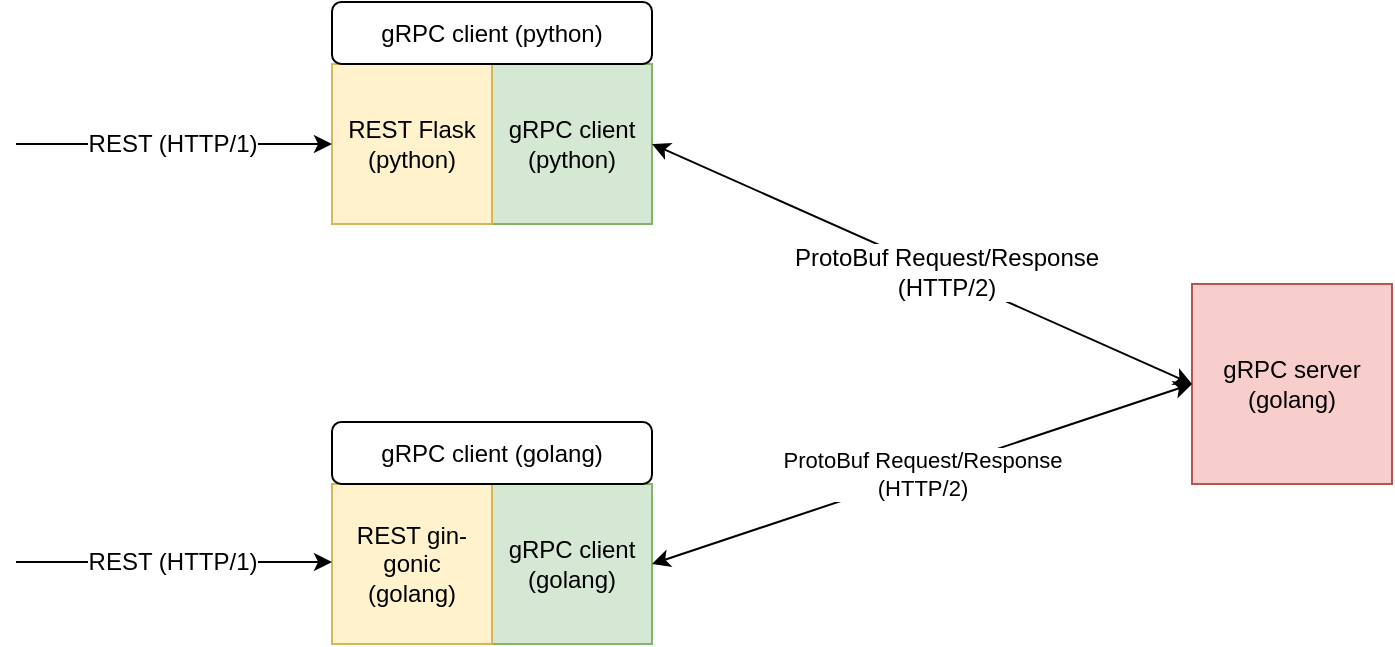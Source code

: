 <mxfile version="10.6.7" type="device"><diagram id="qqKv7yGtJXM3bPdEPlVi" name="Page-1"><mxGraphModel dx="1590" dy="984" grid="0" gridSize="10" guides="1" tooltips="1" connect="1" arrows="1" fold="1" page="1" pageScale="1" pageWidth="827" pageHeight="1169" math="0" shadow="0"><root><mxCell id="0"/><mxCell id="1" parent="0"/><mxCell id="505RdeYLmzAoighIiPrL-1" value="gRPC server&lt;br&gt;(golang)&lt;br&gt;" style="whiteSpace=wrap;html=1;aspect=fixed;fillColor=#f8cecc;strokeColor=#b85450;" parent="1" vertex="1"><mxGeometry x="624" y="360" width="100" height="100" as="geometry"/></mxCell><mxCell id="505RdeYLmzAoighIiPrL-2" value="gRPC client&lt;br&gt;(golang)&lt;br&gt;" style="whiteSpace=wrap;html=1;aspect=fixed;fillColor=#d5e8d4;strokeColor=#82b366;" parent="1" vertex="1"><mxGeometry x="274" y="460" width="80" height="80" as="geometry"/></mxCell><mxCell id="505RdeYLmzAoighIiPrL-3" value="gRPC client&lt;br&gt;(python)&lt;br&gt;" style="whiteSpace=wrap;html=1;aspect=fixed;fillColor=#d5e8d4;strokeColor=#82b366;" parent="1" vertex="1"><mxGeometry x="274" y="250" width="80" height="80" as="geometry"/></mxCell><mxCell id="505RdeYLmzAoighIiPrL-4" value="&lt;span&gt;ProtoBuf Request/Response&lt;/span&gt;&lt;br&gt;&lt;span&gt;(HTTP/2)&lt;/span&gt;&lt;br&gt;" style="endArrow=classic;startArrow=classic;html=1;entryX=0;entryY=0.5;entryDx=0;entryDy=0;exitX=1;exitY=0.5;exitDx=0;exitDy=0;" parent="1" source="505RdeYLmzAoighIiPrL-2" target="505RdeYLmzAoighIiPrL-1" edge="1"><mxGeometry width="50" height="50" relative="1" as="geometry"><mxPoint x="274" y="610" as="sourcePoint"/><mxPoint x="324" y="560" as="targetPoint"/></mxGeometry></mxCell><mxCell id="505RdeYLmzAoighIiPrL-5" value="" style="endArrow=classic;startArrow=classic;html=1;entryX=0;entryY=0.5;entryDx=0;entryDy=0;exitX=1;exitY=0.5;exitDx=0;exitDy=0;" parent="1" source="505RdeYLmzAoighIiPrL-3" target="505RdeYLmzAoighIiPrL-1" edge="1"><mxGeometry width="50" height="50" relative="1" as="geometry"><mxPoint x="364" y="510" as="sourcePoint"/><mxPoint x="604" y="430" as="targetPoint"/></mxGeometry></mxCell><mxCell id="505RdeYLmzAoighIiPrL-6" value="ProtoBuf Request/Response&lt;br&gt;(HTTP/2)&lt;br&gt;" style="text;html=1;resizable=0;points=[];align=center;verticalAlign=middle;labelBackgroundColor=#ffffff;" parent="505RdeYLmzAoighIiPrL-5" vertex="1" connectable="0"><mxGeometry x="0.079" y="2" relative="1" as="geometry"><mxPoint y="1" as="offset"/></mxGeometry></mxCell><mxCell id="0Zs69Aly-J2qOZmqHMtW-1" value="REST Flask&lt;br&gt;(python)&lt;br&gt;" style="whiteSpace=wrap;html=1;aspect=fixed;fillColor=#fff2cc;strokeColor=#d6b656;" vertex="1" parent="1"><mxGeometry x="194" y="250" width="80" height="80" as="geometry"/></mxCell><mxCell id="0Zs69Aly-J2qOZmqHMtW-2" value="REST gin-gonic&lt;br&gt;(golang)&lt;br&gt;" style="whiteSpace=wrap;html=1;aspect=fixed;fillColor=#fff2cc;strokeColor=#d6b656;" vertex="1" parent="1"><mxGeometry x="194" y="460" width="80" height="80" as="geometry"/></mxCell><mxCell id="0Zs69Aly-J2qOZmqHMtW-4" value="gRPC client (golang)" style="rounded=1;whiteSpace=wrap;html=1;" vertex="1" parent="1"><mxGeometry x="194" y="429" width="160" height="31" as="geometry"/></mxCell><mxCell id="0Zs69Aly-J2qOZmqHMtW-5" value="gRPC client (python)" style="rounded=1;whiteSpace=wrap;html=1;" vertex="1" parent="1"><mxGeometry x="194" y="219" width="160" height="31" as="geometry"/></mxCell><mxCell id="0Zs69Aly-J2qOZmqHMtW-6" value="" style="endArrow=classic;html=1;entryX=0;entryY=0.5;entryDx=0;entryDy=0;" edge="1" parent="1" target="0Zs69Aly-J2qOZmqHMtW-1"><mxGeometry width="50" height="50" relative="1" as="geometry"><mxPoint x="36" y="290" as="sourcePoint"/><mxPoint x="244" y="561" as="targetPoint"/></mxGeometry></mxCell><mxCell id="0Zs69Aly-J2qOZmqHMtW-8" value="REST (HTTP/1)" style="text;html=1;resizable=0;points=[];align=center;verticalAlign=middle;labelBackgroundColor=#ffffff;" vertex="1" connectable="0" parent="0Zs69Aly-J2qOZmqHMtW-6"><mxGeometry x="-0.265" y="3" relative="1" as="geometry"><mxPoint x="20" y="3" as="offset"/></mxGeometry></mxCell><mxCell id="0Zs69Aly-J2qOZmqHMtW-9" value="" style="endArrow=classic;html=1;entryX=0;entryY=0.5;entryDx=0;entryDy=0;" edge="1" parent="1"><mxGeometry width="50" height="50" relative="1" as="geometry"><mxPoint x="36" y="499" as="sourcePoint"/><mxPoint x="194" y="499" as="targetPoint"/></mxGeometry></mxCell><mxCell id="0Zs69Aly-J2qOZmqHMtW-10" value="REST (HTTP/1)" style="text;html=1;resizable=0;points=[];align=center;verticalAlign=middle;labelBackgroundColor=#ffffff;" vertex="1" connectable="0" parent="0Zs69Aly-J2qOZmqHMtW-9"><mxGeometry x="-0.265" y="3" relative="1" as="geometry"><mxPoint x="20" y="3" as="offset"/></mxGeometry></mxCell></root></mxGraphModel></diagram></mxfile>